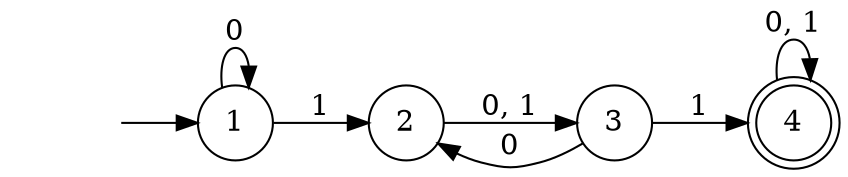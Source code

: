digraph G {
	rankdir=LR;
	null [shape = plaintext label=""]
	1 [shape=circle];
	2 [shape=circle];
	3 [shape=circle];
	4 [shape=doublecircle];
	null -> 1
	1 -> 1 [label = "0"];
	1 -> 2 [label = "1"];
	2 -> 3 [label = "0, 1"];
	3 -> 4 [label = "1"];
	3 -> 2 [label = "0"];
	4 -> 4 [label = "0, 1"];
}
